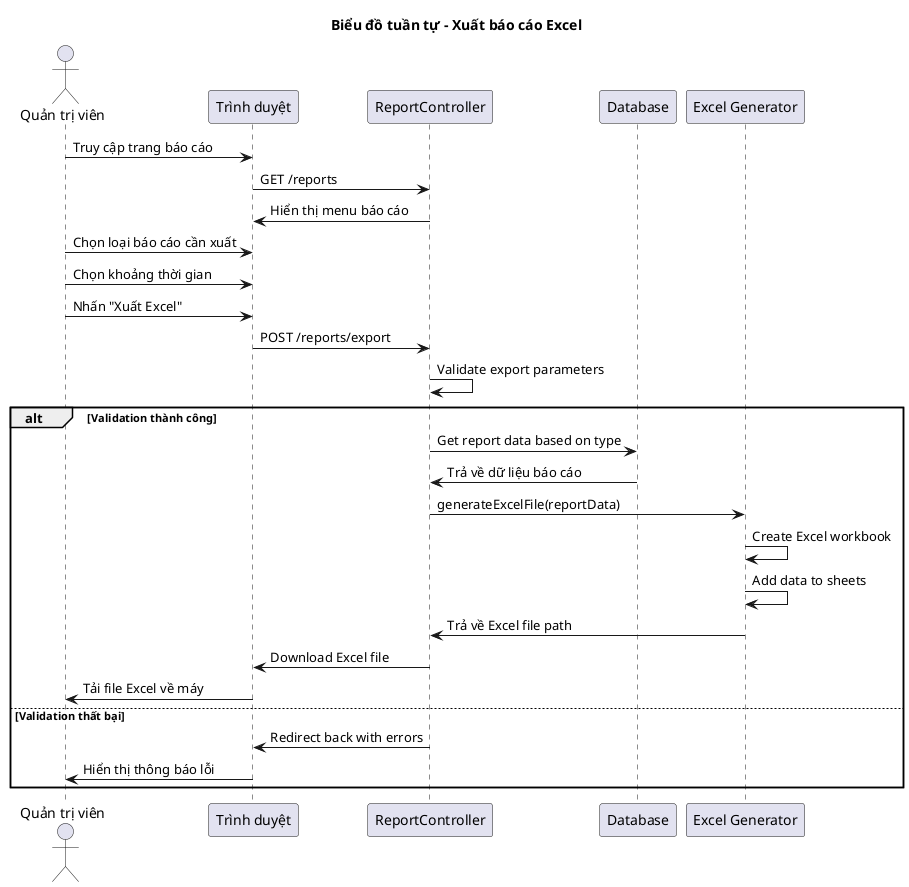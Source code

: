 @startuml Xuất báo cáo Excel
title Biểu đồ tuần tự - Xuất báo cáo Excel

actor "Quản trị viên" as Admin
participant "Trình duyệt" as Browser
participant "ReportController" as Controller
participant "Database" as DB
participant "Excel Generator" as Excel

Admin -> Browser: Truy cập trang báo cáo
Browser -> Controller: GET /reports
Controller -> Browser: Hiển thị menu báo cáo

Admin -> Browser: Chọn loại báo cáo cần xuất
Admin -> Browser: Chọn khoảng thời gian
Admin -> Browser: Nhấn "Xuất Excel"
Browser -> Controller: POST /reports/export

Controller -> Controller: Validate export parameters

alt Validation thành công
    Controller -> DB: Get report data based on type
    DB -> Controller: Trả về dữ liệu báo cáo
    
    Controller -> Excel: generateExcelFile(reportData)
    Excel -> Excel: Create Excel workbook
    Excel -> Excel: Add data to sheets
    Excel -> Controller: Trả về Excel file path
    
    Controller -> Browser: Download Excel file
    Browser -> Admin: Tải file Excel về máy
    
else Validation thất bại
    Controller -> Browser: Redirect back with errors
    Browser -> Admin: Hiển thị thông báo lỗi
end

@enduml
